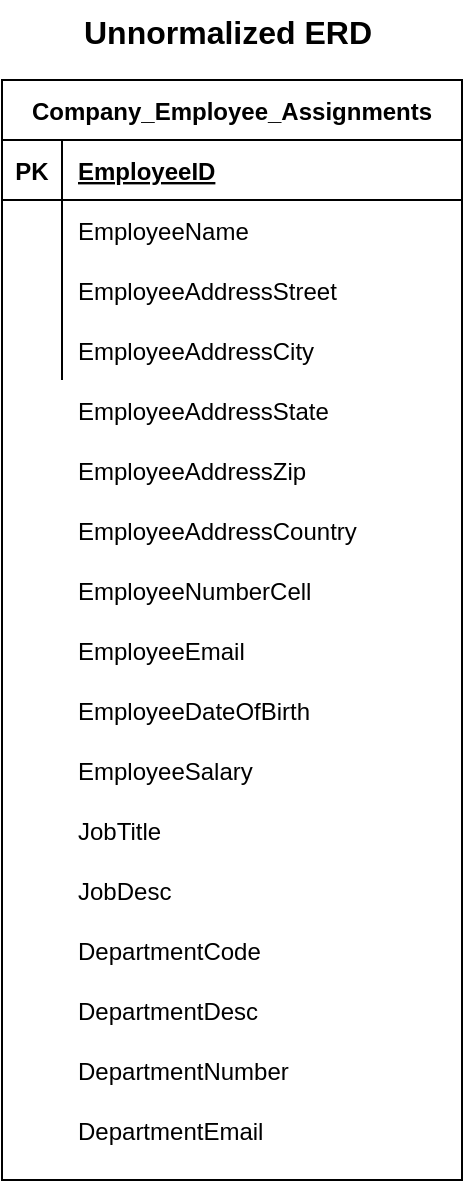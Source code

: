 <mxfile version="14.4.3" type="github" pages="2">
  <diagram id="cmvr54z6tJa5u3F3zZn5" name="Page-1">
    <mxGraphModel dx="1422" dy="800" grid="1" gridSize="10" guides="1" tooltips="1" connect="1" arrows="1" fold="1" page="1" pageScale="1" pageWidth="850" pageHeight="1100" math="0" shadow="0">
      <root>
        <mxCell id="0" />
        <mxCell id="1" parent="0" />
        <mxCell id="YW_miaES-gx7ab2omepX-1" value="Company_Employee_Assignments" style="shape=table;startSize=30;container=1;collapsible=1;childLayout=tableLayout;fixedRows=1;rowLines=0;fontStyle=1;align=center;resizeLast=1;" vertex="1" parent="1">
          <mxGeometry x="40" y="90" width="230" height="550" as="geometry" />
        </mxCell>
        <mxCell id="YW_miaES-gx7ab2omepX-2" value="" style="shape=partialRectangle;collapsible=0;dropTarget=0;pointerEvents=0;fillColor=none;top=0;left=0;bottom=1;right=0;points=[[0,0.5],[1,0.5]];portConstraint=eastwest;" vertex="1" parent="YW_miaES-gx7ab2omepX-1">
          <mxGeometry y="30" width="230" height="30" as="geometry" />
        </mxCell>
        <mxCell id="YW_miaES-gx7ab2omepX-3" value="PK" style="shape=partialRectangle;connectable=0;fillColor=none;top=0;left=0;bottom=0;right=0;fontStyle=1;overflow=hidden;" vertex="1" parent="YW_miaES-gx7ab2omepX-2">
          <mxGeometry width="30" height="30" as="geometry" />
        </mxCell>
        <mxCell id="YW_miaES-gx7ab2omepX-4" value="EmployeeID" style="shape=partialRectangle;connectable=0;fillColor=none;top=0;left=0;bottom=0;right=0;align=left;spacingLeft=6;fontStyle=5;overflow=hidden;" vertex="1" parent="YW_miaES-gx7ab2omepX-2">
          <mxGeometry x="30" width="200" height="30" as="geometry" />
        </mxCell>
        <mxCell id="YW_miaES-gx7ab2omepX-5" value="" style="shape=partialRectangle;collapsible=0;dropTarget=0;pointerEvents=0;fillColor=none;top=0;left=0;bottom=0;right=0;points=[[0,0.5],[1,0.5]];portConstraint=eastwest;" vertex="1" parent="YW_miaES-gx7ab2omepX-1">
          <mxGeometry y="60" width="230" height="30" as="geometry" />
        </mxCell>
        <mxCell id="YW_miaES-gx7ab2omepX-6" value="" style="shape=partialRectangle;connectable=0;fillColor=none;top=0;left=0;bottom=0;right=0;editable=1;overflow=hidden;" vertex="1" parent="YW_miaES-gx7ab2omepX-5">
          <mxGeometry width="30" height="30" as="geometry" />
        </mxCell>
        <mxCell id="YW_miaES-gx7ab2omepX-7" value="EmployeeName" style="shape=partialRectangle;connectable=0;fillColor=none;top=0;left=0;bottom=0;right=0;align=left;spacingLeft=6;overflow=hidden;" vertex="1" parent="YW_miaES-gx7ab2omepX-5">
          <mxGeometry x="30" width="200" height="30" as="geometry" />
        </mxCell>
        <mxCell id="YW_miaES-gx7ab2omepX-8" value="" style="shape=partialRectangle;collapsible=0;dropTarget=0;pointerEvents=0;fillColor=none;top=0;left=0;bottom=0;right=0;points=[[0,0.5],[1,0.5]];portConstraint=eastwest;" vertex="1" parent="YW_miaES-gx7ab2omepX-1">
          <mxGeometry y="90" width="230" height="30" as="geometry" />
        </mxCell>
        <mxCell id="YW_miaES-gx7ab2omepX-9" value="" style="shape=partialRectangle;connectable=0;fillColor=none;top=0;left=0;bottom=0;right=0;editable=1;overflow=hidden;" vertex="1" parent="YW_miaES-gx7ab2omepX-8">
          <mxGeometry width="30" height="30" as="geometry" />
        </mxCell>
        <mxCell id="YW_miaES-gx7ab2omepX-10" value="EmployeeAddressStreet" style="shape=partialRectangle;connectable=0;fillColor=none;top=0;left=0;bottom=0;right=0;align=left;spacingLeft=6;overflow=hidden;" vertex="1" parent="YW_miaES-gx7ab2omepX-8">
          <mxGeometry x="30" width="200" height="30" as="geometry" />
        </mxCell>
        <mxCell id="YW_miaES-gx7ab2omepX-11" value="" style="shape=partialRectangle;collapsible=0;dropTarget=0;pointerEvents=0;fillColor=none;top=0;left=0;bottom=0;right=0;points=[[0,0.5],[1,0.5]];portConstraint=eastwest;" vertex="1" parent="YW_miaES-gx7ab2omepX-1">
          <mxGeometry y="120" width="230" height="30" as="geometry" />
        </mxCell>
        <mxCell id="YW_miaES-gx7ab2omepX-12" value="" style="shape=partialRectangle;connectable=0;fillColor=none;top=0;left=0;bottom=0;right=0;editable=1;overflow=hidden;" vertex="1" parent="YW_miaES-gx7ab2omepX-11">
          <mxGeometry width="30" height="30" as="geometry" />
        </mxCell>
        <mxCell id="YW_miaES-gx7ab2omepX-13" value="EmployeeAddressCity" style="shape=partialRectangle;connectable=0;fillColor=none;top=0;left=0;bottom=0;right=0;align=left;spacingLeft=6;overflow=hidden;" vertex="1" parent="YW_miaES-gx7ab2omepX-11">
          <mxGeometry x="30" width="200" height="30" as="geometry" />
        </mxCell>
        <mxCell id="YW_miaES-gx7ab2omepX-14" value="Unnormalized ERD" style="text;strokeColor=none;fillColor=none;align=left;verticalAlign=top;spacingLeft=4;spacingRight=4;overflow=hidden;rotatable=0;points=[[0,0.5],[1,0.5]];portConstraint=eastwest;fontStyle=1;fontSize=16;" vertex="1" parent="1">
          <mxGeometry x="75" y="50" width="160" height="26" as="geometry" />
        </mxCell>
        <mxCell id="YW_miaES-gx7ab2omepX-15" value="EmployeeNumberCell" style="shape=partialRectangle;connectable=0;fillColor=none;top=0;left=0;bottom=0;right=0;align=left;spacingLeft=6;overflow=hidden;" vertex="1" parent="1">
          <mxGeometry x="70" y="330" width="200" height="30" as="geometry" />
        </mxCell>
        <mxCell id="YW_miaES-gx7ab2omepX-16" value="EmployeeEmail" style="shape=partialRectangle;connectable=0;fillColor=none;top=0;left=0;bottom=0;right=0;align=left;spacingLeft=6;overflow=hidden;" vertex="1" parent="1">
          <mxGeometry x="70" y="360" width="200" height="30" as="geometry" />
        </mxCell>
        <mxCell id="YW_miaES-gx7ab2omepX-17" value="EmployeeDateOfBirth" style="shape=partialRectangle;connectable=0;fillColor=none;top=0;left=0;bottom=0;right=0;align=left;spacingLeft=6;overflow=hidden;" vertex="1" parent="1">
          <mxGeometry x="70" y="390" width="200" height="30" as="geometry" />
        </mxCell>
        <mxCell id="YW_miaES-gx7ab2omepX-18" value="EmployeeSalary" style="shape=partialRectangle;connectable=0;fillColor=none;top=0;left=0;bottom=0;right=0;align=left;spacingLeft=6;overflow=hidden;" vertex="1" parent="1">
          <mxGeometry x="70" y="420" width="200" height="30" as="geometry" />
        </mxCell>
        <mxCell id="YW_miaES-gx7ab2omepX-19" value="JobTitle" style="shape=partialRectangle;connectable=0;fillColor=none;top=0;left=0;bottom=0;right=0;align=left;spacingLeft=6;overflow=hidden;" vertex="1" parent="1">
          <mxGeometry x="70" y="450" width="200" height="30" as="geometry" />
        </mxCell>
        <mxCell id="YW_miaES-gx7ab2omepX-20" value="JobDesc" style="shape=partialRectangle;connectable=0;fillColor=none;top=0;left=0;bottom=0;right=0;align=left;spacingLeft=6;overflow=hidden;" vertex="1" parent="1">
          <mxGeometry x="70" y="480" width="200" height="30" as="geometry" />
        </mxCell>
        <mxCell id="YW_miaES-gx7ab2omepX-21" value="DepartmentCode" style="shape=partialRectangle;connectable=0;fillColor=none;top=0;left=0;bottom=0;right=0;align=left;spacingLeft=6;overflow=hidden;" vertex="1" parent="1">
          <mxGeometry x="70" y="510" width="200" height="30" as="geometry" />
        </mxCell>
        <mxCell id="YW_miaES-gx7ab2omepX-22" value="DepartmentDesc" style="shape=partialRectangle;connectable=0;fillColor=none;top=0;left=0;bottom=0;right=0;align=left;spacingLeft=6;overflow=hidden;" vertex="1" parent="1">
          <mxGeometry x="70" y="540" width="200" height="30" as="geometry" />
        </mxCell>
        <mxCell id="YW_miaES-gx7ab2omepX-23" value="DepartmentNumber" style="shape=partialRectangle;connectable=0;fillColor=none;top=0;left=0;bottom=0;right=0;align=left;spacingLeft=6;overflow=hidden;" vertex="1" parent="1">
          <mxGeometry x="70" y="570" width="200" height="30" as="geometry" />
        </mxCell>
        <mxCell id="YW_miaES-gx7ab2omepX-24" value="DepartmentEmail" style="shape=partialRectangle;connectable=0;fillColor=none;top=0;left=0;bottom=0;right=0;align=left;spacingLeft=6;overflow=hidden;" vertex="1" parent="1">
          <mxGeometry x="70" y="600" width="200" height="30" as="geometry" />
        </mxCell>
        <mxCell id="YW_miaES-gx7ab2omepX-25" value="EmployeeAddressState" style="shape=partialRectangle;connectable=0;fillColor=none;top=0;left=0;bottom=0;right=0;align=left;spacingLeft=6;overflow=hidden;" vertex="1" parent="1">
          <mxGeometry x="70" y="240" width="200" height="30" as="geometry" />
        </mxCell>
        <mxCell id="YW_miaES-gx7ab2omepX-26" value="EmployeeAddressZip" style="shape=partialRectangle;connectable=0;fillColor=none;top=0;left=0;bottom=0;right=0;align=left;spacingLeft=6;overflow=hidden;" vertex="1" parent="1">
          <mxGeometry x="70" y="270" width="200" height="30" as="geometry" />
        </mxCell>
        <mxCell id="YW_miaES-gx7ab2omepX-27" value="EmployeeAddressCountry" style="shape=partialRectangle;connectable=0;fillColor=none;top=0;left=0;bottom=0;right=0;align=left;spacingLeft=6;overflow=hidden;" vertex="1" parent="1">
          <mxGeometry x="70" y="300" width="200" height="30" as="geometry" />
        </mxCell>
      </root>
    </mxGraphModel>
  </diagram>
  <diagram id="R1y9jOZPBVmPLqngSVH0" name="Page-2">
    <mxGraphModel dx="1422" dy="800" grid="1" gridSize="10" guides="1" tooltips="1" connect="1" arrows="1" fold="1" page="1" pageScale="1" pageWidth="850" pageHeight="1100" math="0" shadow="0">
      <root>
        <mxCell id="wtzSjBUU3mw60ss9ocld-0" />
        <mxCell id="wtzSjBUU3mw60ss9ocld-1" parent="wtzSjBUU3mw60ss9ocld-0" />
        <mxCell id="qkN4ztSfWms79uHegb5U-0" value="Dependency Diagrams" style="text;strokeColor=none;fillColor=none;align=left;verticalAlign=top;spacingLeft=4;spacingRight=4;overflow=hidden;rotatable=0;points=[[0,0.5],[1,0.5]];portConstraint=eastwest;fontStyle=1;fontSize=16;" vertex="1" parent="wtzSjBUU3mw60ss9ocld-1">
          <mxGeometry x="75" y="50" width="185" height="26" as="geometry" />
        </mxCell>
        <mxCell id="pmofx25Hr-5MvZYJVwcR-3" style="edgeStyle=orthogonalEdgeStyle;rounded=0;orthogonalLoop=1;jettySize=auto;html=1;exitX=1;exitY=0.5;exitDx=0;exitDy=0;entryX=0;entryY=0.5;entryDx=0;entryDy=0;fontSize=16;" edge="1" parent="wtzSjBUU3mw60ss9ocld-1" source="V9rH2seBVwZhirnMz2AL-0" target="pmofx25Hr-5MvZYJVwcR-0">
          <mxGeometry relative="1" as="geometry" />
        </mxCell>
        <mxCell id="dAHno1iMOyOtJBVDULSj-9" style="edgeStyle=orthogonalEdgeStyle;rounded=0;orthogonalLoop=1;jettySize=auto;html=1;exitX=0;exitY=0.5;exitDx=0;exitDy=0;fontSize=16;" edge="1" parent="wtzSjBUU3mw60ss9ocld-1" source="V9rH2seBVwZhirnMz2AL-0" target="dAHno1iMOyOtJBVDULSj-8">
          <mxGeometry relative="1" as="geometry" />
        </mxCell>
        <mxCell id="h_yUUsJXxiO8uYddX4_r-0" style="edgeStyle=orthogonalEdgeStyle;rounded=0;orthogonalLoop=1;jettySize=auto;html=1;exitX=0.5;exitY=1;exitDx=0;exitDy=0;entryX=0.5;entryY=0;entryDx=0;entryDy=0;fontSize=16;" edge="1" parent="wtzSjBUU3mw60ss9ocld-1" source="V9rH2seBVwZhirnMz2AL-0" target="dAHno1iMOyOtJBVDULSj-10">
          <mxGeometry relative="1" as="geometry" />
        </mxCell>
        <mxCell id="h_yUUsJXxiO8uYddX4_r-11" style="edgeStyle=orthogonalEdgeStyle;rounded=0;orthogonalLoop=1;jettySize=auto;html=1;fontSize=16;" edge="1" parent="wtzSjBUU3mw60ss9ocld-1" source="V9rH2seBVwZhirnMz2AL-0" target="h_yUUsJXxiO8uYddX4_r-10">
          <mxGeometry relative="1" as="geometry" />
        </mxCell>
        <mxCell id="h_yUUsJXxiO8uYddX4_r-13" style="edgeStyle=orthogonalEdgeStyle;rounded=0;orthogonalLoop=1;jettySize=auto;html=1;fontSize=16;" edge="1" parent="wtzSjBUU3mw60ss9ocld-1" source="V9rH2seBVwZhirnMz2AL-0" target="h_yUUsJXxiO8uYddX4_r-12">
          <mxGeometry relative="1" as="geometry" />
        </mxCell>
        <mxCell id="h_yUUsJXxiO8uYddX4_r-19" style="edgeStyle=orthogonalEdgeStyle;rounded=0;orthogonalLoop=1;jettySize=auto;html=1;fontSize=16;" edge="1" parent="wtzSjBUU3mw60ss9ocld-1" source="V9rH2seBVwZhirnMz2AL-0" target="h_yUUsJXxiO8uYddX4_r-18">
          <mxGeometry relative="1" as="geometry" />
        </mxCell>
        <mxCell id="h_yUUsJXxiO8uYddX4_r-21" style="edgeStyle=orthogonalEdgeStyle;rounded=0;orthogonalLoop=1;jettySize=auto;html=1;fontSize=16;" edge="1" parent="wtzSjBUU3mw60ss9ocld-1" source="V9rH2seBVwZhirnMz2AL-0" target="h_yUUsJXxiO8uYddX4_r-20">
          <mxGeometry relative="1" as="geometry" />
        </mxCell>
        <mxCell id="V9rH2seBVwZhirnMz2AL-0" value="Employee" style="rounded=0;whiteSpace=wrap;html=1;fontSize=16;fillColor=#d5e8d4;strokeColor=#82b366;" vertex="1" parent="wtzSjBUU3mw60ss9ocld-1">
          <mxGeometry x="251.25" y="110" width="120" height="30" as="geometry" />
        </mxCell>
        <mxCell id="h_yUUsJXxiO8uYddX4_r-22" style="edgeStyle=orthogonalEdgeStyle;rounded=0;orthogonalLoop=1;jettySize=auto;html=1;fontSize=16;" edge="1" parent="wtzSjBUU3mw60ss9ocld-1" source="pmofx25Hr-5MvZYJVwcR-0" target="h_yUUsJXxiO8uYddX4_r-20">
          <mxGeometry relative="1" as="geometry" />
        </mxCell>
        <mxCell id="h_yUUsJXxiO8uYddX4_r-25" style="edgeStyle=orthogonalEdgeStyle;rounded=0;orthogonalLoop=1;jettySize=auto;html=1;fontSize=16;" edge="1" parent="wtzSjBUU3mw60ss9ocld-1" source="pmofx25Hr-5MvZYJVwcR-0" target="h_yUUsJXxiO8uYddX4_r-23">
          <mxGeometry relative="1" as="geometry" />
        </mxCell>
        <mxCell id="h_yUUsJXxiO8uYddX4_r-26" style="edgeStyle=orthogonalEdgeStyle;rounded=0;orthogonalLoop=1;jettySize=auto;html=1;fontSize=16;" edge="1" parent="wtzSjBUU3mw60ss9ocld-1" source="pmofx25Hr-5MvZYJVwcR-0" target="h_yUUsJXxiO8uYddX4_r-24">
          <mxGeometry relative="1" as="geometry" />
        </mxCell>
        <mxCell id="pmofx25Hr-5MvZYJVwcR-0" value="Job" style="rounded=0;whiteSpace=wrap;html=1;fontSize=16;fillColor=#d5e8d4;strokeColor=#82b366;" vertex="1" parent="wtzSjBUU3mw60ss9ocld-1">
          <mxGeometry x="411.25" y="110" width="120" height="30" as="geometry" />
        </mxCell>
        <mxCell id="dAHno1iMOyOtJBVDULSj-7" style="edgeStyle=orthogonalEdgeStyle;rounded=0;orthogonalLoop=1;jettySize=auto;html=1;exitX=0;exitY=0.5;exitDx=0;exitDy=0;entryX=1;entryY=0.5;entryDx=0;entryDy=0;fontSize=16;" edge="1" parent="wtzSjBUU3mw60ss9ocld-1" source="pmofx25Hr-5MvZYJVwcR-1" target="pmofx25Hr-5MvZYJVwcR-0">
          <mxGeometry relative="1" as="geometry" />
        </mxCell>
        <mxCell id="h_yUUsJXxiO8uYddX4_r-31" style="edgeStyle=orthogonalEdgeStyle;rounded=0;orthogonalLoop=1;jettySize=auto;html=1;entryX=0.5;entryY=0;entryDx=0;entryDy=0;fontSize=16;" edge="1" parent="wtzSjBUU3mw60ss9ocld-1" source="pmofx25Hr-5MvZYJVwcR-1" target="h_yUUsJXxiO8uYddX4_r-28">
          <mxGeometry relative="1" as="geometry" />
        </mxCell>
        <mxCell id="h_yUUsJXxiO8uYddX4_r-32" style="edgeStyle=orthogonalEdgeStyle;rounded=0;orthogonalLoop=1;jettySize=auto;html=1;fontSize=16;" edge="1" parent="wtzSjBUU3mw60ss9ocld-1" source="pmofx25Hr-5MvZYJVwcR-1" target="h_yUUsJXxiO8uYddX4_r-29">
          <mxGeometry relative="1" as="geometry" />
        </mxCell>
        <mxCell id="h_yUUsJXxiO8uYddX4_r-33" style="edgeStyle=orthogonalEdgeStyle;rounded=0;orthogonalLoop=1;jettySize=auto;html=1;fontSize=16;" edge="1" parent="wtzSjBUU3mw60ss9ocld-1" source="pmofx25Hr-5MvZYJVwcR-1" target="h_yUUsJXxiO8uYddX4_r-30">
          <mxGeometry relative="1" as="geometry" />
        </mxCell>
        <mxCell id="pmofx25Hr-5MvZYJVwcR-1" value="Department" style="rounded=0;whiteSpace=wrap;html=1;fontSize=16;fillColor=#d5e8d4;strokeColor=#82b366;" vertex="1" parent="wtzSjBUU3mw60ss9ocld-1">
          <mxGeometry x="571.25" y="110" width="120" height="30" as="geometry" />
        </mxCell>
        <mxCell id="dAHno1iMOyOtJBVDULSj-8" value="Name" style="rounded=0;whiteSpace=wrap;html=1;fontSize=16;fillColor=#dae8fc;strokeColor=#6c8ebf;" vertex="1" parent="wtzSjBUU3mw60ss9ocld-1">
          <mxGeometry x="153.75" y="150" width="90" height="30" as="geometry" />
        </mxCell>
        <mxCell id="h_yUUsJXxiO8uYddX4_r-6" style="edgeStyle=orthogonalEdgeStyle;rounded=0;orthogonalLoop=1;jettySize=auto;html=1;entryX=0.5;entryY=0;entryDx=0;entryDy=0;fontSize=16;" edge="1" parent="wtzSjBUU3mw60ss9ocld-1" source="dAHno1iMOyOtJBVDULSj-10" target="h_yUUsJXxiO8uYddX4_r-1">
          <mxGeometry relative="1" as="geometry" />
        </mxCell>
        <mxCell id="h_yUUsJXxiO8uYddX4_r-7" style="edgeStyle=orthogonalEdgeStyle;rounded=0;orthogonalLoop=1;jettySize=auto;html=1;entryX=0.5;entryY=0;entryDx=0;entryDy=0;fontSize=16;" edge="1" parent="wtzSjBUU3mw60ss9ocld-1" source="dAHno1iMOyOtJBVDULSj-10" target="h_yUUsJXxiO8uYddX4_r-2">
          <mxGeometry relative="1" as="geometry" />
        </mxCell>
        <mxCell id="h_yUUsJXxiO8uYddX4_r-8" style="edgeStyle=orthogonalEdgeStyle;rounded=0;orthogonalLoop=1;jettySize=auto;html=1;entryX=0.5;entryY=0;entryDx=0;entryDy=0;fontSize=16;" edge="1" parent="wtzSjBUU3mw60ss9ocld-1" source="dAHno1iMOyOtJBVDULSj-10" target="h_yUUsJXxiO8uYddX4_r-3">
          <mxGeometry relative="1" as="geometry" />
        </mxCell>
        <mxCell id="h_yUUsJXxiO8uYddX4_r-9" style="edgeStyle=orthogonalEdgeStyle;rounded=0;orthogonalLoop=1;jettySize=auto;html=1;fontSize=16;" edge="1" parent="wtzSjBUU3mw60ss9ocld-1" source="dAHno1iMOyOtJBVDULSj-10" target="h_yUUsJXxiO8uYddX4_r-5">
          <mxGeometry relative="1" as="geometry" />
        </mxCell>
        <mxCell id="7VlPM2OOL5Y1hLmD1hjT-1" style="edgeStyle=orthogonalEdgeStyle;rounded=0;orthogonalLoop=1;jettySize=auto;html=1;fontSize=16;" edge="1" parent="wtzSjBUU3mw60ss9ocld-1" source="dAHno1iMOyOtJBVDULSj-10" target="7VlPM2OOL5Y1hLmD1hjT-0">
          <mxGeometry relative="1" as="geometry" />
        </mxCell>
        <mxCell id="dAHno1iMOyOtJBVDULSj-10" value="Address" style="rounded=0;whiteSpace=wrap;html=1;fontSize=16;fillColor=#dae8fc;strokeColor=#6c8ebf;" vertex="1" parent="wtzSjBUU3mw60ss9ocld-1">
          <mxGeometry x="211.25" y="310" width="90" height="30" as="geometry" />
        </mxCell>
        <mxCell id="h_yUUsJXxiO8uYddX4_r-1" value="Street" style="rounded=0;whiteSpace=wrap;html=1;fontSize=16;" vertex="1" parent="wtzSjBUU3mw60ss9ocld-1">
          <mxGeometry x="121.25" y="350" width="70" height="30" as="geometry" />
        </mxCell>
        <mxCell id="h_yUUsJXxiO8uYddX4_r-2" value="City" style="rounded=0;whiteSpace=wrap;html=1;fontSize=16;" vertex="1" parent="wtzSjBUU3mw60ss9ocld-1">
          <mxGeometry x="181.25" y="390" width="70" height="30" as="geometry" />
        </mxCell>
        <mxCell id="h_yUUsJXxiO8uYddX4_r-3" value="State" style="rounded=0;whiteSpace=wrap;html=1;fontSize=16;" vertex="1" parent="wtzSjBUU3mw60ss9ocld-1">
          <mxGeometry x="261.25" y="390" width="70" height="30" as="geometry" />
        </mxCell>
        <mxCell id="h_yUUsJXxiO8uYddX4_r-5" value="Country" style="rounded=0;whiteSpace=wrap;html=1;fontSize=16;" vertex="1" parent="wtzSjBUU3mw60ss9ocld-1">
          <mxGeometry x="311.25" y="350" width="70" height="30" as="geometry" />
        </mxCell>
        <mxCell id="h_yUUsJXxiO8uYddX4_r-10" value="Gender" style="rounded=0;whiteSpace=wrap;html=1;fontSize=16;fillColor=#dae8fc;strokeColor=#6c8ebf;" vertex="1" parent="wtzSjBUU3mw60ss9ocld-1">
          <mxGeometry x="271.25" y="240" width="80" height="30" as="geometry" />
        </mxCell>
        <mxCell id="h_yUUsJXxiO8uYddX4_r-15" style="edgeStyle=orthogonalEdgeStyle;rounded=0;orthogonalLoop=1;jettySize=auto;html=1;fontSize=16;" edge="1" parent="wtzSjBUU3mw60ss9ocld-1" source="h_yUUsJXxiO8uYddX4_r-12" target="h_yUUsJXxiO8uYddX4_r-14">
          <mxGeometry relative="1" as="geometry" />
        </mxCell>
        <mxCell id="h_yUUsJXxiO8uYddX4_r-17" style="edgeStyle=orthogonalEdgeStyle;rounded=0;orthogonalLoop=1;jettySize=auto;html=1;fontSize=16;" edge="1" parent="wtzSjBUU3mw60ss9ocld-1" source="h_yUUsJXxiO8uYddX4_r-12" target="h_yUUsJXxiO8uYddX4_r-16">
          <mxGeometry relative="1" as="geometry" />
        </mxCell>
        <mxCell id="h_yUUsJXxiO8uYddX4_r-12" value="Contact" style="rounded=0;whiteSpace=wrap;html=1;fontSize=16;fillColor=#dae8fc;strokeColor=#6c8ebf;" vertex="1" parent="wtzSjBUU3mw60ss9ocld-1">
          <mxGeometry x="81.25" y="190" width="100" height="30" as="geometry" />
        </mxCell>
        <mxCell id="h_yUUsJXxiO8uYddX4_r-14" value="CellNumber" style="rounded=0;whiteSpace=wrap;html=1;fontSize=16;" vertex="1" parent="wtzSjBUU3mw60ss9ocld-1">
          <mxGeometry x="40" y="270" width="100" height="30" as="geometry" />
        </mxCell>
        <mxCell id="h_yUUsJXxiO8uYddX4_r-16" value="Email" style="rounded=0;whiteSpace=wrap;html=1;fontSize=16;" vertex="1" parent="wtzSjBUU3mw60ss9ocld-1">
          <mxGeometry x="152.5" y="270" width="70" height="30" as="geometry" />
        </mxCell>
        <mxCell id="h_yUUsJXxiO8uYddX4_r-18" value="DOB" style="rounded=0;whiteSpace=wrap;html=1;fontSize=16;fillColor=#dae8fc;strokeColor=#6c8ebf;" vertex="1" parent="wtzSjBUU3mw60ss9ocld-1">
          <mxGeometry x="361.25" y="290" width="75" height="30" as="geometry" />
        </mxCell>
        <mxCell id="h_yUUsJXxiO8uYddX4_r-20" value="Salary" style="rounded=0;whiteSpace=wrap;html=1;fontSize=16;fillColor=#dae8fc;strokeColor=#6c8ebf;" vertex="1" parent="wtzSjBUU3mw60ss9ocld-1">
          <mxGeometry x="366.25" y="180" width="70" height="30" as="geometry" />
        </mxCell>
        <mxCell id="h_yUUsJXxiO8uYddX4_r-23" value="Title" style="rounded=0;whiteSpace=wrap;html=1;fontSize=16;fillColor=#dae8fc;strokeColor=#6c8ebf;" vertex="1" parent="wtzSjBUU3mw60ss9ocld-1">
          <mxGeometry x="438.75" y="230" width="65" height="30" as="geometry" />
        </mxCell>
        <mxCell id="h_yUUsJXxiO8uYddX4_r-24" value="Description" style="rounded=0;whiteSpace=wrap;html=1;fontSize=16;fillColor=#dae8fc;strokeColor=#6c8ebf;" vertex="1" parent="wtzSjBUU3mw60ss9ocld-1">
          <mxGeometry x="511.25" y="190" width="85" height="30" as="geometry" />
        </mxCell>
        <mxCell id="h_yUUsJXxiO8uYddX4_r-28" value="Code" style="rounded=0;whiteSpace=wrap;html=1;fontSize=16;fillColor=#dae8fc;strokeColor=#6c8ebf;" vertex="1" parent="wtzSjBUU3mw60ss9ocld-1">
          <mxGeometry x="731.25" y="160" width="65" height="30" as="geometry" />
        </mxCell>
        <mxCell id="h_yUUsJXxiO8uYddX4_r-29" value="Description" style="rounded=0;whiteSpace=wrap;html=1;fontSize=16;fillColor=#dae8fc;strokeColor=#6c8ebf;" vertex="1" parent="wtzSjBUU3mw60ss9ocld-1">
          <mxGeometry x="661.25" y="210" width="90" height="30" as="geometry" />
        </mxCell>
        <mxCell id="dM2_eCV0ZIue1BkBkKxn-2" style="edgeStyle=orthogonalEdgeStyle;rounded=0;orthogonalLoop=1;jettySize=auto;html=1;fontSize=16;" edge="1" parent="wtzSjBUU3mw60ss9ocld-1" source="h_yUUsJXxiO8uYddX4_r-30" target="h_yUUsJXxiO8uYddX4_r-34">
          <mxGeometry relative="1" as="geometry" />
        </mxCell>
        <mxCell id="dM2_eCV0ZIue1BkBkKxn-3" style="edgeStyle=orthogonalEdgeStyle;rounded=0;orthogonalLoop=1;jettySize=auto;html=1;fontSize=16;" edge="1" parent="wtzSjBUU3mw60ss9ocld-1" source="h_yUUsJXxiO8uYddX4_r-30" target="dM2_eCV0ZIue1BkBkKxn-0">
          <mxGeometry relative="1" as="geometry" />
        </mxCell>
        <mxCell id="h_yUUsJXxiO8uYddX4_r-30" value="Contact" style="rounded=0;whiteSpace=wrap;html=1;fontSize=16;fillColor=#dae8fc;strokeColor=#6c8ebf;" vertex="1" parent="wtzSjBUU3mw60ss9ocld-1">
          <mxGeometry x="586.25" y="260" width="90" height="30" as="geometry" />
        </mxCell>
        <mxCell id="h_yUUsJXxiO8uYddX4_r-34" value="Number" style="rounded=0;whiteSpace=wrap;html=1;fontSize=16;" vertex="1" parent="wtzSjBUU3mw60ss9ocld-1">
          <mxGeometry x="536.25" y="330" width="80" height="30" as="geometry" />
        </mxCell>
        <mxCell id="7VlPM2OOL5Y1hLmD1hjT-0" value="Zip" style="rounded=0;whiteSpace=wrap;html=1;fontSize=16;" vertex="1" parent="wtzSjBUU3mw60ss9ocld-1">
          <mxGeometry x="221.25" y="440" width="70" height="30" as="geometry" />
        </mxCell>
        <mxCell id="dM2_eCV0ZIue1BkBkKxn-0" value="Email" style="rounded=0;whiteSpace=wrap;html=1;fontSize=16;" vertex="1" parent="wtzSjBUU3mw60ss9ocld-1">
          <mxGeometry x="646.25" y="330" width="80" height="30" as="geometry" />
        </mxCell>
      </root>
    </mxGraphModel>
  </diagram>
</mxfile>
